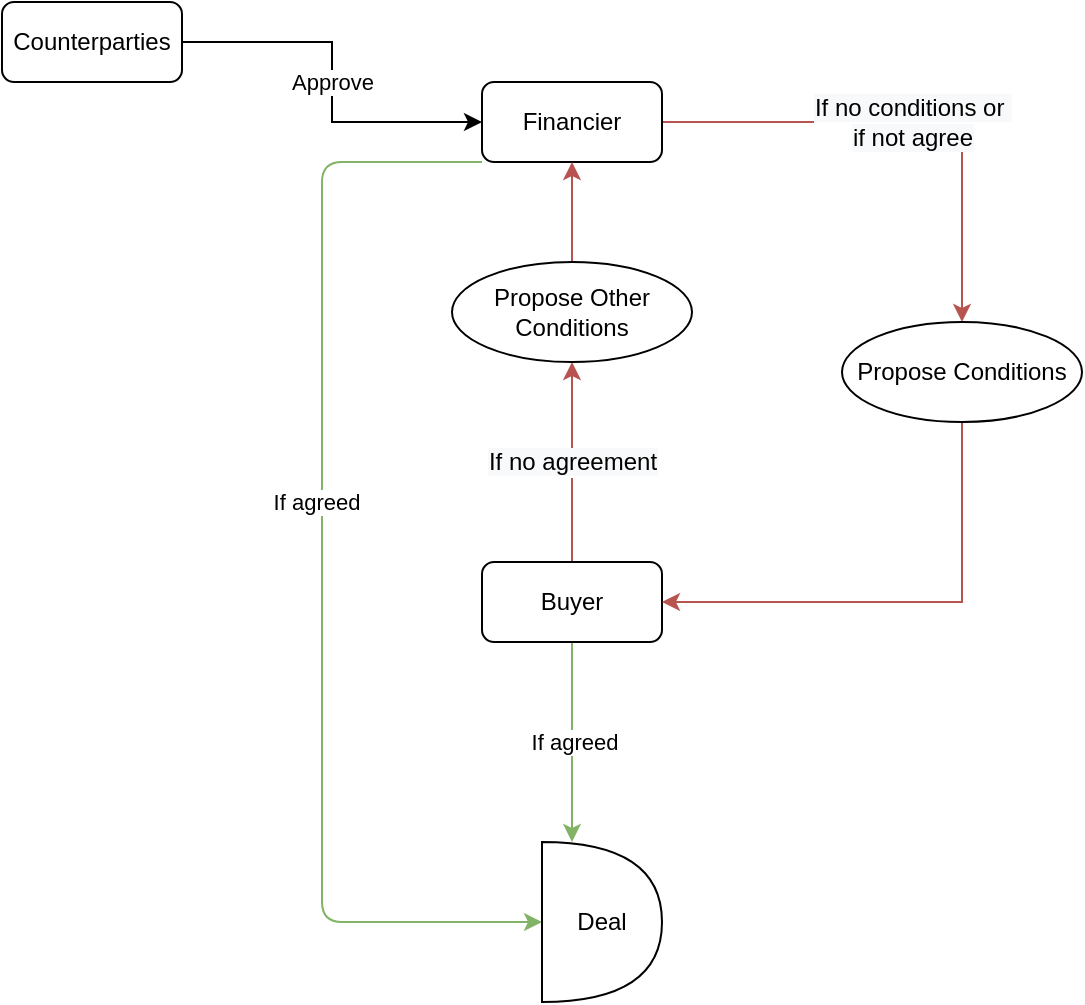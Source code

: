 <mxfile version="20.4.0" type="github">
  <diagram id="HEImIr710wVkW0C0v5YU" name="Page-1">
    <mxGraphModel dx="946" dy="614" grid="1" gridSize="10" guides="1" tooltips="1" connect="1" arrows="1" fold="1" page="1" pageScale="1" pageWidth="850" pageHeight="1100" math="0" shadow="0">
      <root>
        <mxCell id="0" />
        <mxCell id="1" parent="0" />
        <mxCell id="fPEzy6MMa5rGjypmspY4-6" value="&lt;meta charset=&quot;utf-8&quot;&gt;&lt;span style=&quot;color: rgb(0, 0, 0); font-family: Helvetica; font-size: 12px; font-style: normal; font-variant-ligatures: normal; font-variant-caps: normal; font-weight: 400; letter-spacing: normal; orphans: 2; text-align: center; text-indent: 0px; text-transform: none; widows: 2; word-spacing: 0px; -webkit-text-stroke-width: 0px; background-color: rgb(248, 249, 250); text-decoration-thickness: initial; text-decoration-style: initial; text-decoration-color: initial; float: none; display: inline !important;&quot;&gt;If no conditions or&amp;nbsp;&lt;/span&gt;&lt;br style=&quot;color: rgb(0, 0, 0); font-family: Helvetica; font-size: 12px; font-style: normal; font-variant-ligatures: normal; font-variant-caps: normal; font-weight: 400; letter-spacing: normal; orphans: 2; text-align: center; text-indent: 0px; text-transform: none; widows: 2; word-spacing: 0px; -webkit-text-stroke-width: 0px; background-color: rgb(248, 249, 250); text-decoration-thickness: initial; text-decoration-style: initial; text-decoration-color: initial;&quot;&gt;&lt;span style=&quot;color: rgb(0, 0, 0); font-family: Helvetica; font-size: 12px; font-style: normal; font-variant-ligatures: normal; font-variant-caps: normal; font-weight: 400; letter-spacing: normal; orphans: 2; text-align: center; text-indent: 0px; text-transform: none; widows: 2; word-spacing: 0px; -webkit-text-stroke-width: 0px; background-color: rgb(248, 249, 250); text-decoration-thickness: initial; text-decoration-style: initial; text-decoration-color: initial; float: none; display: inline !important;&quot;&gt;if not agree&lt;/span&gt;" style="edgeStyle=orthogonalEdgeStyle;rounded=0;orthogonalLoop=1;jettySize=auto;html=1;fillColor=#f8cecc;strokeColor=#b85450;" edge="1" parent="1" source="fPEzy6MMa5rGjypmspY4-1" target="fPEzy6MMa5rGjypmspY4-5">
          <mxGeometry relative="1" as="geometry" />
        </mxCell>
        <mxCell id="fPEzy6MMa5rGjypmspY4-14" style="edgeStyle=orthogonalEdgeStyle;orthogonalLoop=1;jettySize=auto;html=1;exitX=0;exitY=1;exitDx=0;exitDy=0;rounded=1;entryX=0;entryY=0.5;entryDx=0;entryDy=0;entryPerimeter=0;fillColor=#d5e8d4;strokeColor=#82b366;" edge="1" parent="1" source="fPEzy6MMa5rGjypmspY4-1" target="fPEzy6MMa5rGjypmspY4-13">
          <mxGeometry relative="1" as="geometry">
            <mxPoint x="220" y="420" as="targetPoint" />
            <Array as="points">
              <mxPoint x="230" y="120" />
              <mxPoint x="230" y="500" />
            </Array>
          </mxGeometry>
        </mxCell>
        <mxCell id="fPEzy6MMa5rGjypmspY4-15" value="If agreed" style="edgeLabel;html=1;align=center;verticalAlign=middle;resizable=0;points=[];" vertex="1" connectable="0" parent="fPEzy6MMa5rGjypmspY4-14">
          <mxGeometry x="-0.261" y="-3" relative="1" as="geometry">
            <mxPoint y="39" as="offset" />
          </mxGeometry>
        </mxCell>
        <mxCell id="fPEzy6MMa5rGjypmspY4-1" value="Financier" style="rounded=1;whiteSpace=wrap;html=1;" vertex="1" parent="1">
          <mxGeometry x="310" y="80" width="90" height="40" as="geometry" />
        </mxCell>
        <mxCell id="fPEzy6MMa5rGjypmspY4-9" value="&lt;span style=&quot;font-size: 12px; background-color: rgb(248, 249, 250);&quot;&gt;If no agreement&lt;/span&gt;" style="edgeStyle=orthogonalEdgeStyle;rounded=0;orthogonalLoop=1;jettySize=auto;html=1;exitX=0.5;exitY=0;exitDx=0;exitDy=0;entryX=0.5;entryY=1;entryDx=0;entryDy=0;fillColor=#f8cecc;strokeColor=#b85450;" edge="1" parent="1" source="fPEzy6MMa5rGjypmspY4-2" target="fPEzy6MMa5rGjypmspY4-8">
          <mxGeometry relative="1" as="geometry" />
        </mxCell>
        <mxCell id="fPEzy6MMa5rGjypmspY4-11" value="If agreed" style="edgeStyle=orthogonalEdgeStyle;rounded=0;orthogonalLoop=1;jettySize=auto;html=1;exitX=0.5;exitY=1;exitDx=0;exitDy=0;fillColor=#d5e8d4;strokeColor=#82b366;" edge="1" parent="1" source="fPEzy6MMa5rGjypmspY4-2">
          <mxGeometry relative="1" as="geometry">
            <mxPoint x="355" y="460" as="targetPoint" />
          </mxGeometry>
        </mxCell>
        <mxCell id="fPEzy6MMa5rGjypmspY4-2" value="Buyer&lt;br&gt;" style="rounded=1;whiteSpace=wrap;html=1;" vertex="1" parent="1">
          <mxGeometry x="310" y="320" width="90" height="40" as="geometry" />
        </mxCell>
        <mxCell id="fPEzy6MMa5rGjypmspY4-4" value="Approve" style="edgeStyle=orthogonalEdgeStyle;rounded=0;orthogonalLoop=1;jettySize=auto;html=1;exitX=1;exitY=0.5;exitDx=0;exitDy=0;entryX=0;entryY=0.5;entryDx=0;entryDy=0;" edge="1" parent="1" source="fPEzy6MMa5rGjypmspY4-3" target="fPEzy6MMa5rGjypmspY4-1">
          <mxGeometry relative="1" as="geometry" />
        </mxCell>
        <mxCell id="fPEzy6MMa5rGjypmspY4-3" value="Counterparties&lt;br&gt;" style="rounded=1;whiteSpace=wrap;html=1;" vertex="1" parent="1">
          <mxGeometry x="70" y="40" width="90" height="40" as="geometry" />
        </mxCell>
        <mxCell id="fPEzy6MMa5rGjypmspY4-7" style="edgeStyle=orthogonalEdgeStyle;rounded=0;orthogonalLoop=1;jettySize=auto;html=1;entryX=1;entryY=0.5;entryDx=0;entryDy=0;exitX=0.5;exitY=1;exitDx=0;exitDy=0;fillColor=#f8cecc;strokeColor=#b85450;" edge="1" parent="1" source="fPEzy6MMa5rGjypmspY4-5" target="fPEzy6MMa5rGjypmspY4-2">
          <mxGeometry relative="1" as="geometry" />
        </mxCell>
        <mxCell id="fPEzy6MMa5rGjypmspY4-5" value="Propose Conditions&lt;br&gt;" style="ellipse;whiteSpace=wrap;html=1;rounded=1;" vertex="1" parent="1">
          <mxGeometry x="490" y="200" width="120" height="50" as="geometry" />
        </mxCell>
        <mxCell id="fPEzy6MMa5rGjypmspY4-10" style="edgeStyle=orthogonalEdgeStyle;rounded=0;orthogonalLoop=1;jettySize=auto;html=1;exitX=0.5;exitY=0;exitDx=0;exitDy=0;entryX=0.5;entryY=1;entryDx=0;entryDy=0;fillColor=#f8cecc;strokeColor=#b85450;" edge="1" parent="1" source="fPEzy6MMa5rGjypmspY4-8" target="fPEzy6MMa5rGjypmspY4-1">
          <mxGeometry relative="1" as="geometry" />
        </mxCell>
        <mxCell id="fPEzy6MMa5rGjypmspY4-8" value="Propose Other Conditions" style="ellipse;whiteSpace=wrap;html=1;rounded=1;" vertex="1" parent="1">
          <mxGeometry x="295" y="170" width="120" height="50" as="geometry" />
        </mxCell>
        <mxCell id="fPEzy6MMa5rGjypmspY4-13" value="Deal" style="shape=or;whiteSpace=wrap;html=1;" vertex="1" parent="1">
          <mxGeometry x="340" y="460" width="60" height="80" as="geometry" />
        </mxCell>
      </root>
    </mxGraphModel>
  </diagram>
</mxfile>
